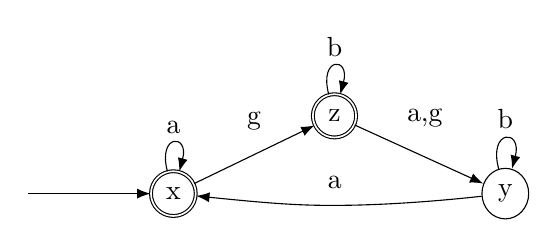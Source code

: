 \begin{tikzpicture}[>=latex',line join=bevel,]
%%
\begin{scope}
  \pgfsetstrokecolor{black}
  \definecolor{strokecol}{rgb}{1.0,1.0,1.0};
  \pgfsetstrokecolor{strokecol}
  \definecolor{fillcol}{rgb}{1.0,1.0,1.0};
  \pgfsetfillcolor{fillcol}
\end{scope}
  \node (y) at (194.5bp,22.748bp) [draw,ellipse] {y};
  \node (x) at (74.996bp,22.748bp) [draw,circle, double] {x};
  \coordinate (init) at (22.748bp,22.748bp);
  \node (z) at (133.0bp,50.748bp) [draw,circle, double] {z};
  \draw [-Latex] (z) to[loop above] node {b} (z);
  \draw [-Latex] (init) ..controls (47.79bp,22.748bp) and (50.102bp,22.748bp)  .. (x);
  \draw [-Latex] (z) ..controls (153.65bp,41.347bp) and (166.44bp,35.52bp)  .. (y);
  \definecolor{strokecol}{rgb}{0.0,0.0,0.0};
  \pgfsetstrokecolor{strokecol}
  \draw (165.5bp,49.748bp) node {a,g};
  \draw [-Latex] (y) to[loop above] node {b} (y);
  \draw [-Latex] (x) to[loop above] node {a} (x);
  \draw [-Latex] (y) ..controls (171.42bp,20.176bp) and (143.89bp,17.722bp)  .. (120.5bp,18.748bp) .. controls (113.13bp,19.071bp) and (105.11bp,19.687bp)  .. (x);
  \draw (133.0bp,26.748bp) node {a};
  \draw [-Latex] (x) ..controls (93.843bp,31.846bp) and (103.66bp,36.587bp)  .. (z);
  \draw (104.0bp,48.748bp) node {g};
%
\end{tikzpicture}
